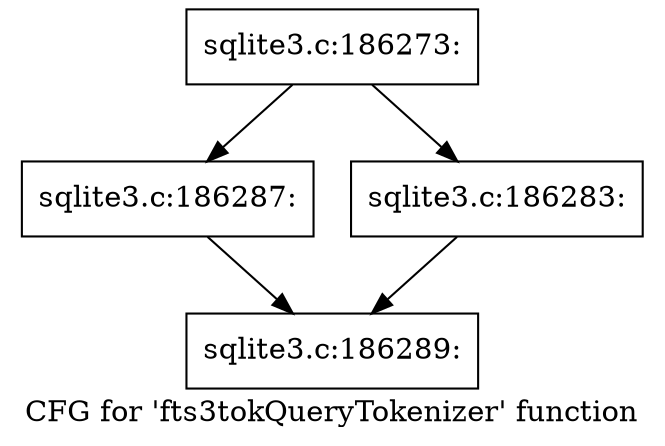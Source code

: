 digraph "CFG for 'fts3tokQueryTokenizer' function" {
	label="CFG for 'fts3tokQueryTokenizer' function";

	Node0x55c0fb3cc070 [shape=record,label="{sqlite3.c:186273:}"];
	Node0x55c0fb3cc070 -> Node0x55c0fb3dea70;
	Node0x55c0fb3cc070 -> Node0x55c0fb3dea20;
	Node0x55c0fb3dea20 [shape=record,label="{sqlite3.c:186283:}"];
	Node0x55c0fb3dea20 -> Node0x55c0fb3d6270;
	Node0x55c0fb3dea70 [shape=record,label="{sqlite3.c:186287:}"];
	Node0x55c0fb3dea70 -> Node0x55c0fb3d6270;
	Node0x55c0fb3d6270 [shape=record,label="{sqlite3.c:186289:}"];
}
